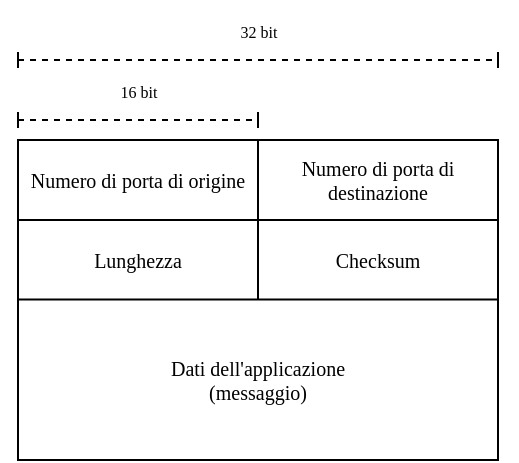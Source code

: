 <mxfile version="20.7.4" type="device"><diagram id="B4QbWDM7EqFFInqoLllx" name="Pagina-1"><mxGraphModel dx="574" dy="338" grid="1" gridSize="10" guides="1" tooltips="1" connect="1" arrows="1" fold="1" page="1" pageScale="1" pageWidth="1169" pageHeight="827" math="0" shadow="0"><root><mxCell id="0"/><mxCell id="1" parent="0"/><mxCell id="RXFLTp9a6eyYJr0N_jgd-1" value="" style="rounded=0;whiteSpace=wrap;html=1;" vertex="1" parent="1"><mxGeometry x="520" y="280" width="240" height="160" as="geometry"/></mxCell><mxCell id="RXFLTp9a6eyYJr0N_jgd-2" value="" style="endArrow=none;html=1;rounded=0;entryX=0.5;entryY=0;entryDx=0;entryDy=0;exitX=0;exitY=1;exitDx=0;exitDy=0;" edge="1" parent="1" source="RXFLTp9a6eyYJr0N_jgd-8" target="RXFLTp9a6eyYJr0N_jgd-1"><mxGeometry width="50" height="50" relative="1" as="geometry"><mxPoint x="585" y="414" as="sourcePoint"/><mxPoint x="635" y="364" as="targetPoint"/></mxGeometry></mxCell><mxCell id="RXFLTp9a6eyYJr0N_jgd-3" value="" style="endArrow=none;html=1;rounded=0;entryX=1;entryY=0.25;entryDx=0;entryDy=0;exitX=0;exitY=0.25;exitDx=0;exitDy=0;" edge="1" parent="1" source="RXFLTp9a6eyYJr0N_jgd-1" target="RXFLTp9a6eyYJr0N_jgd-1"><mxGeometry width="50" height="50" relative="1" as="geometry"><mxPoint x="650" y="450" as="sourcePoint"/><mxPoint x="650" y="290" as="targetPoint"/></mxGeometry></mxCell><mxCell id="RXFLTp9a6eyYJr0N_jgd-4" value="" style="endArrow=none;html=1;rounded=0;entryX=1;entryY=0.25;entryDx=0;entryDy=0;exitX=0;exitY=0.25;exitDx=0;exitDy=0;" edge="1" parent="1"><mxGeometry width="50" height="50" relative="1" as="geometry"><mxPoint x="520" y="359.8" as="sourcePoint"/><mxPoint x="760" y="359.8" as="targetPoint"/></mxGeometry></mxCell><mxCell id="RXFLTp9a6eyYJr0N_jgd-5" value="&lt;span style=&quot;line-height: 105%; font-family: &amp;quot;Calisto MT&amp;quot;, serif; font-size: 10px;&quot;&gt;&lt;font style=&quot;font-size: 10px;&quot;&gt;Numero di porta di origine&lt;/font&gt;&lt;/span&gt;" style="text;html=1;strokeColor=none;fillColor=none;align=center;verticalAlign=middle;whiteSpace=wrap;rounded=0;fontFamily=Times New Roman;fontSize=10;" vertex="1" parent="1"><mxGeometry x="520" y="280" width="120" height="40" as="geometry"/></mxCell><mxCell id="RXFLTp9a6eyYJr0N_jgd-8" value="Checksum" style="text;html=1;strokeColor=none;fillColor=none;align=center;verticalAlign=middle;whiteSpace=wrap;rounded=0;fontFamily=Times New Roman;fontSize=10;" vertex="1" parent="1"><mxGeometry x="640" y="320" width="120" height="40" as="geometry"/></mxCell><mxCell id="RXFLTp9a6eyYJr0N_jgd-9" value="Dati dell'applicazione&lt;br&gt;(messaggio)" style="text;html=1;strokeColor=none;fillColor=none;align=center;verticalAlign=middle;whiteSpace=wrap;rounded=0;fontFamily=Times New Roman;fontSize=10;" vertex="1" parent="1"><mxGeometry x="520" y="360" width="240" height="80" as="geometry"/></mxCell><mxCell id="RXFLTp9a6eyYJr0N_jgd-11" value="&lt;span style=&quot;line-height: 105%; font-family: &amp;quot;Calisto MT&amp;quot;, serif;&quot;&gt;&lt;font style=&quot;font-size: 10px;&quot;&gt;Numero di porta di destinazione&lt;/font&gt;&lt;/span&gt;" style="text;html=1;strokeColor=none;fillColor=none;align=center;verticalAlign=middle;whiteSpace=wrap;rounded=0;fontFamily=Times New Roman;fontSize=10;" vertex="1" parent="1"><mxGeometry x="640" y="280" width="120" height="40" as="geometry"/></mxCell><mxCell id="RXFLTp9a6eyYJr0N_jgd-12" value="Lunghezza" style="text;html=1;strokeColor=none;fillColor=none;align=center;verticalAlign=middle;whiteSpace=wrap;rounded=0;fontFamily=Times New Roman;fontSize=10;" vertex="1" parent="1"><mxGeometry x="520" y="320" width="120" height="40" as="geometry"/></mxCell><mxCell id="RXFLTp9a6eyYJr0N_jgd-14" value="&lt;font style=&quot;font-size: 8px;&quot;&gt;16 bit&lt;/font&gt;" style="text;html=1;align=center;verticalAlign=middle;resizable=0;points=[];autosize=1;strokeColor=none;fillColor=none;fontSize=10;fontFamily=Times New Roman;" vertex="1" parent="1"><mxGeometry x="560" y="240" width="40" height="30" as="geometry"/></mxCell><mxCell id="RXFLTp9a6eyYJr0N_jgd-15" value="" style="endArrow=baseDash;dashed=1;html=1;rounded=0;fontFamily=Times New Roman;fontSize=8;startArrow=baseDash;startFill=0;endFill=0;" edge="1" parent="1"><mxGeometry width="50" height="50" relative="1" as="geometry"><mxPoint x="520" y="240" as="sourcePoint"/><mxPoint x="760" y="240" as="targetPoint"/></mxGeometry></mxCell><mxCell id="RXFLTp9a6eyYJr0N_jgd-16" value="" style="endArrow=baseDash;dashed=1;html=1;rounded=0;fontFamily=Times New Roman;fontSize=8;startArrow=baseDash;startFill=0;endFill=0;" edge="1" parent="1"><mxGeometry width="50" height="50" relative="1" as="geometry"><mxPoint x="520" y="270" as="sourcePoint"/><mxPoint x="640" y="270" as="targetPoint"/></mxGeometry></mxCell><mxCell id="RXFLTp9a6eyYJr0N_jgd-17" value="&lt;font style=&quot;font-size: 8px;&quot;&gt;32 bit&lt;/font&gt;" style="text;html=1;align=center;verticalAlign=middle;resizable=0;points=[];autosize=1;strokeColor=none;fillColor=none;fontSize=10;fontFamily=Times New Roman;" vertex="1" parent="1"><mxGeometry x="620" y="210" width="40" height="30" as="geometry"/></mxCell></root></mxGraphModel></diagram></mxfile>
